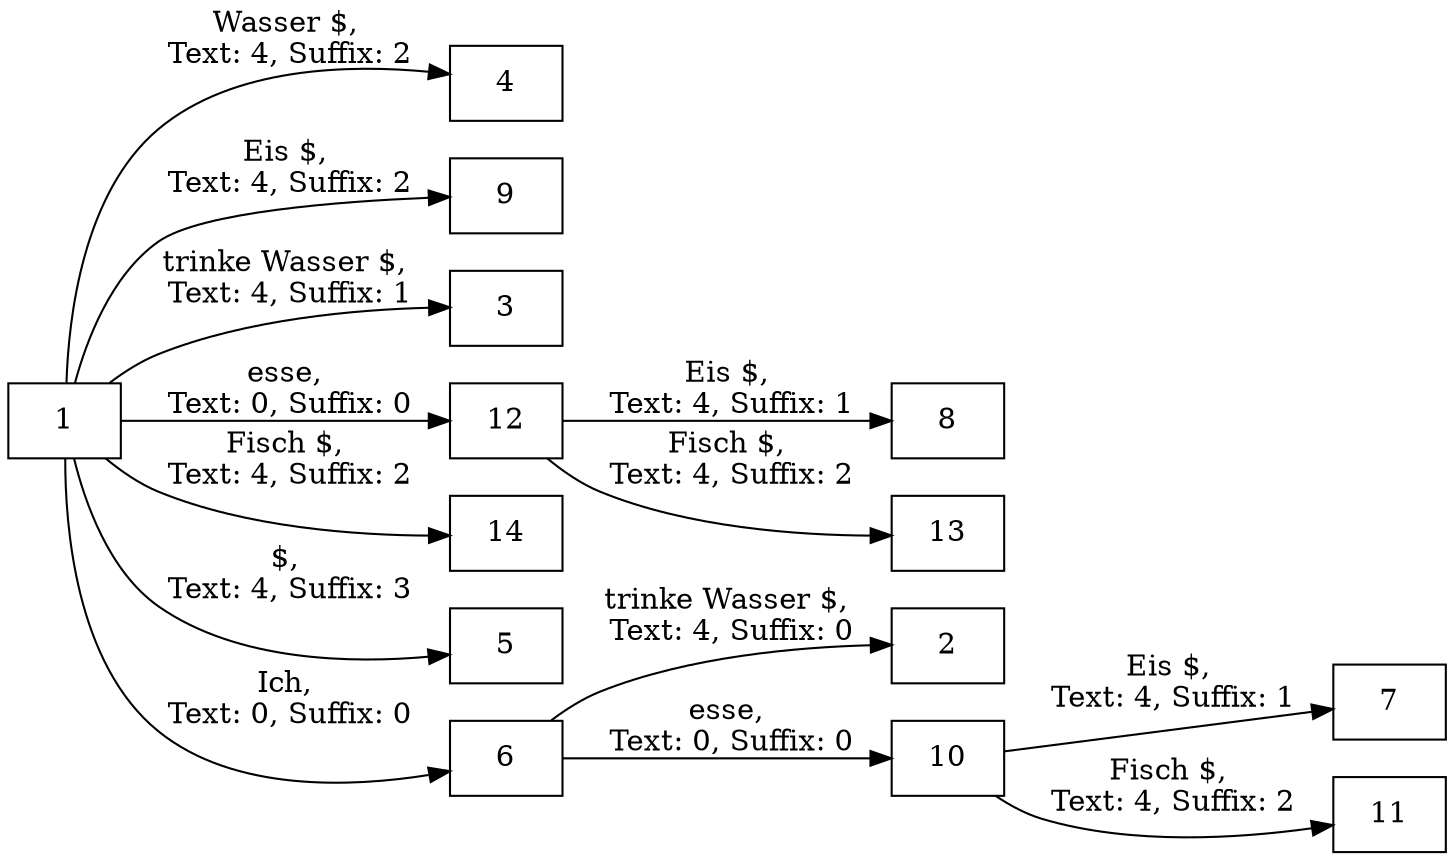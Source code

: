 /* this is a generated dot file: www.graphviz.org */
digraph suffixtree {
	rankdir=LR
node[shape=box]			1->4
		[label="Wasser $,\n Text: 4, Suffix: 2"];
		1->9
		[label="Eis $,\n Text: 4, Suffix: 2"];
		1->3
		[label="trinke Wasser $,\n Text: 4, Suffix: 1"];
		1->12
		[label="esse,\n Text: 0, Suffix: 0"];
			12->8
			[label="Eis $,\n Text: 4, Suffix: 1"];
			12->13
			[label="Fisch $,\n Text: 4, Suffix: 2"];
		1->14
		[label="Fisch $,\n Text: 4, Suffix: 2"];
		1->5
		[label="$,\n Text: 4, Suffix: 3"];
		1->6
		[label="Ich,\n Text: 0, Suffix: 0"];
			6->2
			[label="trinke Wasser $,\n Text: 4, Suffix: 0"];
			6->10
			[label="esse,\n Text: 0, Suffix: 0"];
				10->7
				[label="Eis $,\n Text: 4, Suffix: 1"];
				10->11
				[label="Fisch $,\n Text: 4, Suffix: 2"];
}